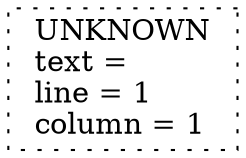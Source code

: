 digraph {
N1 [shape=box label="root#1000"]; 
N1 [shape=box style=dotted label=" UNKNOWN \n text =  \l line = 1 \l column = 1 \l"];
}
